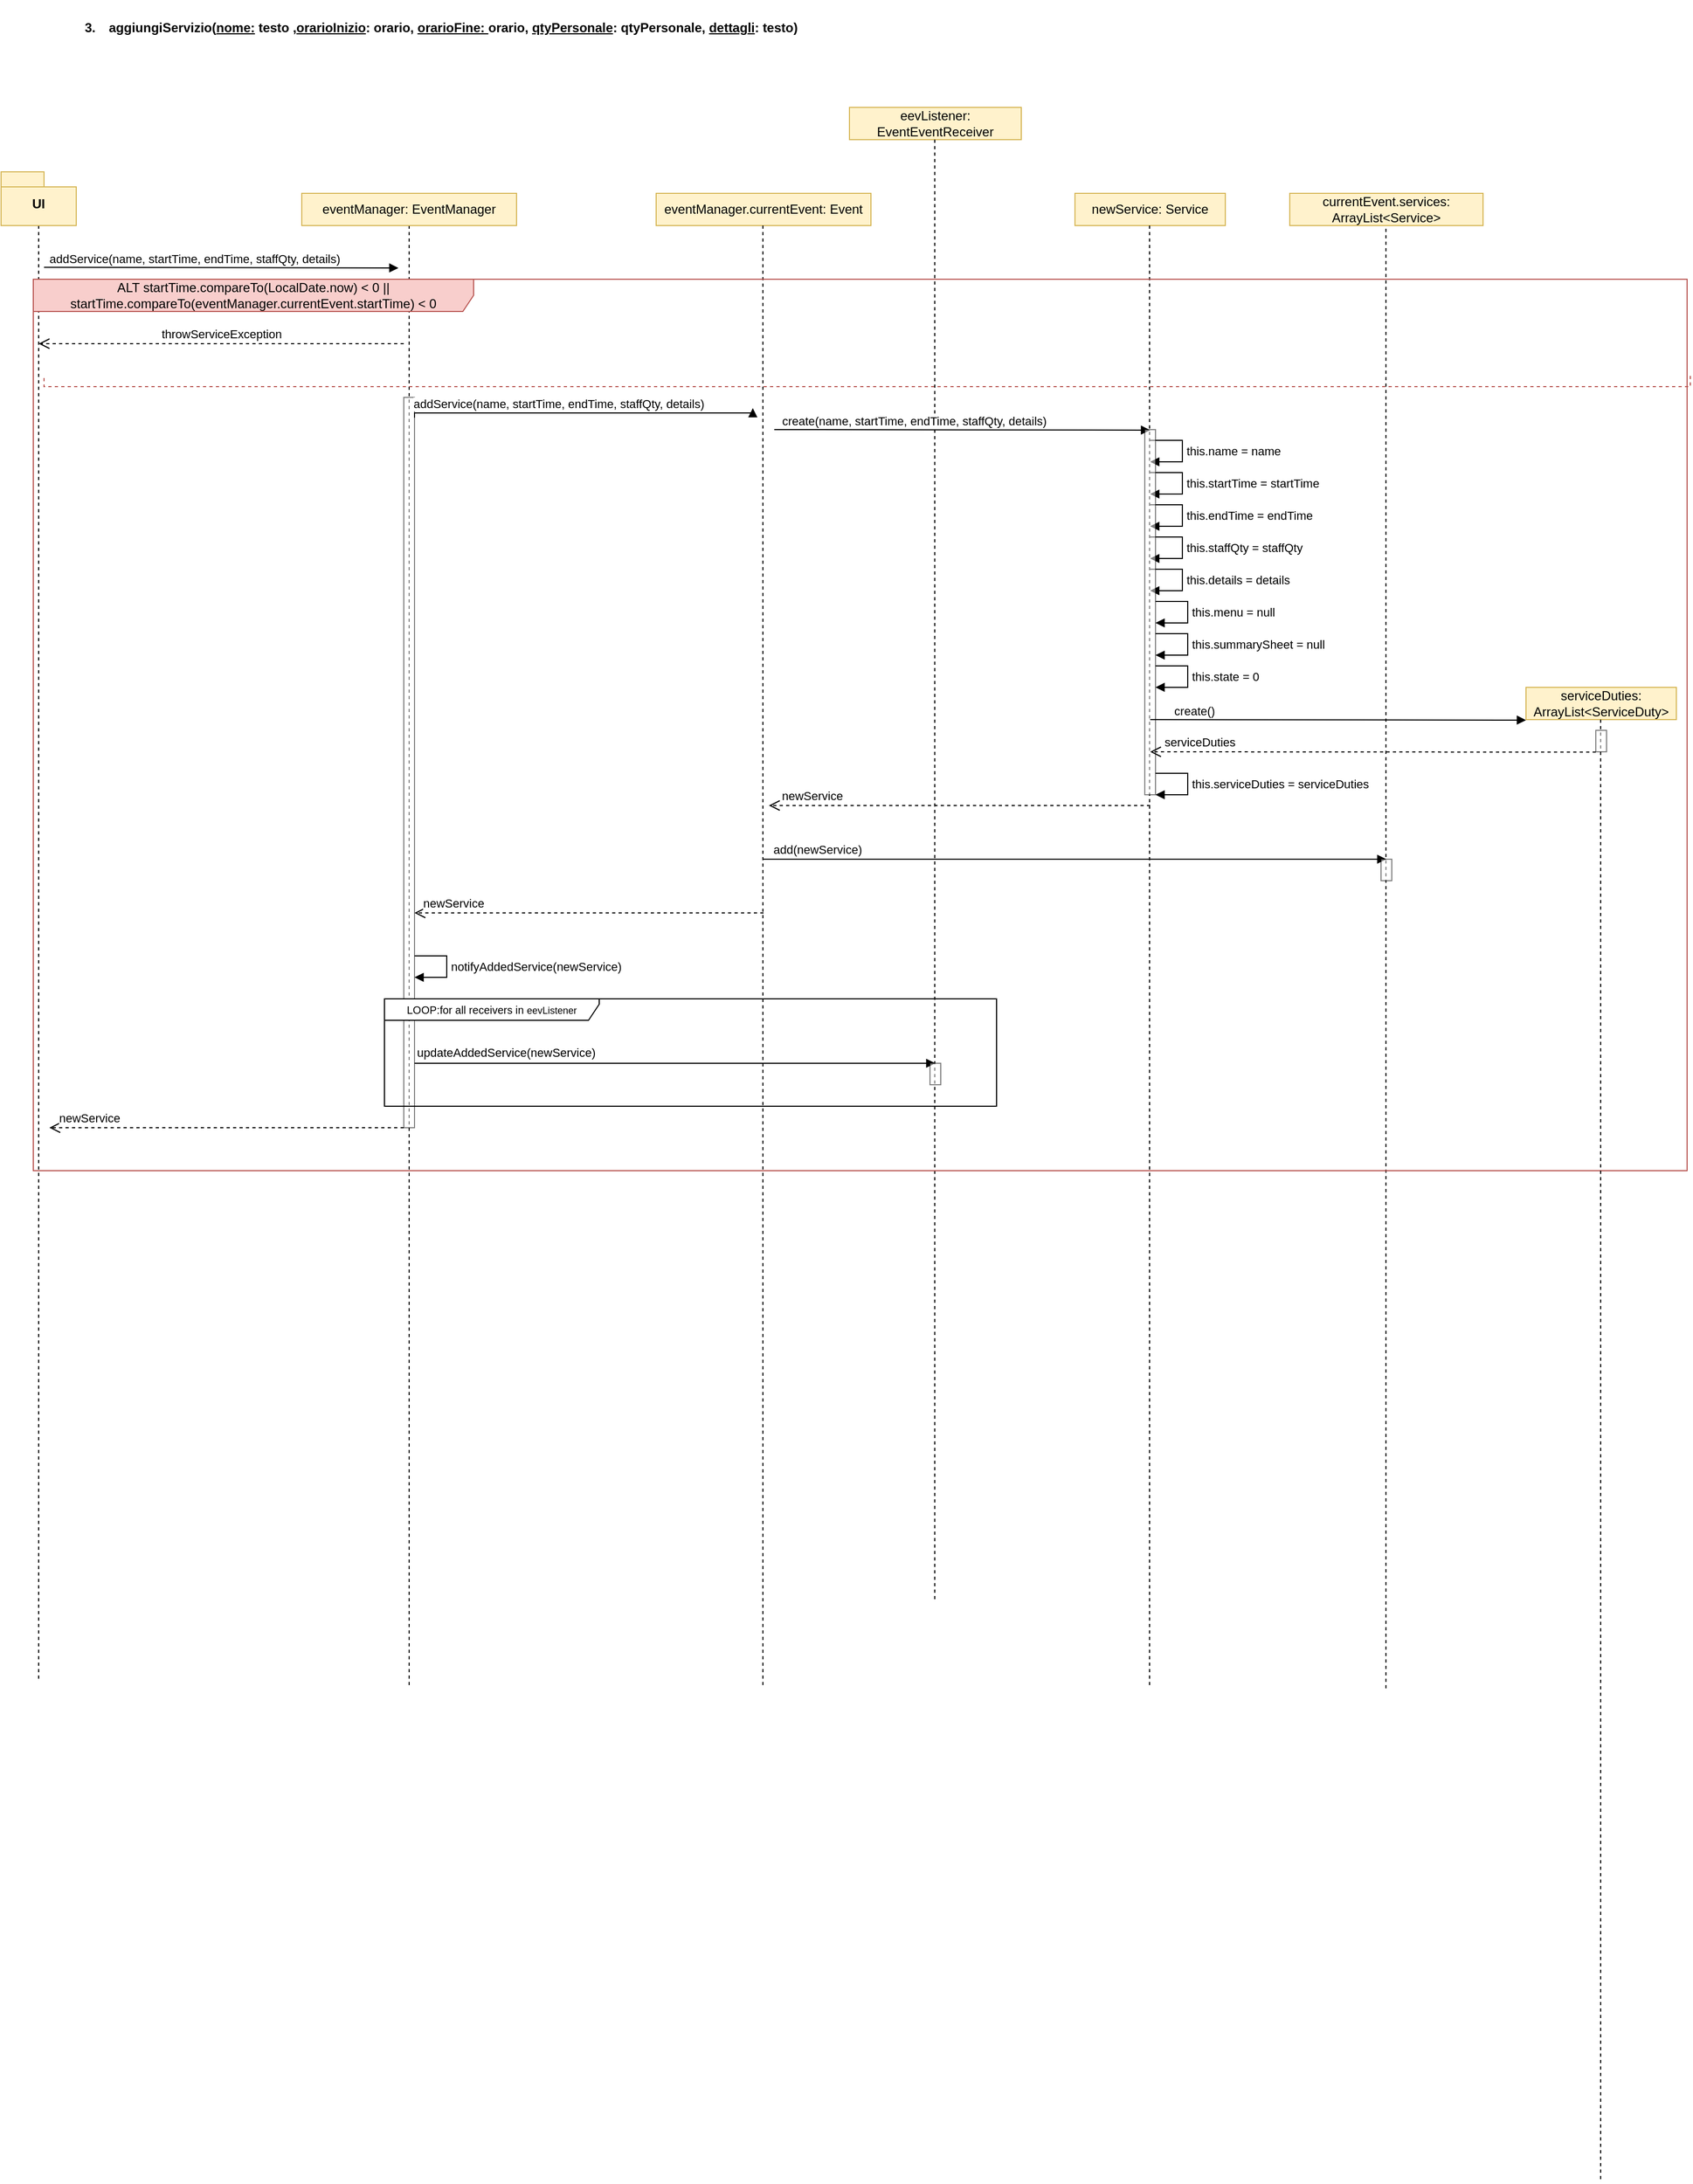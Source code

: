 <mxfile version="21.2.8" type="device">
  <diagram name="Pagina-1" id="L4_dCMqwDuk0K8gRmxJO">
    <mxGraphModel dx="1501" dy="613" grid="1" gridSize="10" guides="1" tooltips="1" connect="1" arrows="1" fold="1" page="1" pageScale="1" pageWidth="827" pageHeight="1169" math="0" shadow="0">
      <root>
        <mxCell id="0" />
        <mxCell id="1" parent="0" />
        <mxCell id="26elExdHqMxmlbkfilKy-1" style="edgeStyle=orthogonalEdgeStyle;rounded=0;orthogonalLoop=1;jettySize=auto;html=1;exitX=0.5;exitY=1;exitDx=0;exitDy=0;endArrow=none;endFill=0;dashed=1;entryX=0.02;entryY=1.003;entryDx=0;entryDy=0;entryPerimeter=0;exitPerimeter=0;" parent="1" source="26elExdHqMxmlbkfilKy-2" edge="1">
          <mxGeometry relative="1" as="geometry">
            <mxPoint x="-65" y="1744" as="targetPoint" />
            <mxPoint x="-65" y="480" as="sourcePoint" />
          </mxGeometry>
        </mxCell>
        <mxCell id="26elExdHqMxmlbkfilKy-2" value="UI" style="shape=folder;fontStyle=1;spacingTop=10;tabWidth=40;tabHeight=14;tabPosition=left;html=1;whiteSpace=wrap;fillColor=#fff2cc;strokeColor=#d6b656;" parent="1" vertex="1">
          <mxGeometry x="-100" y="340" width="70" height="50" as="geometry" />
        </mxCell>
        <mxCell id="26elExdHqMxmlbkfilKy-3" style="edgeStyle=orthogonalEdgeStyle;rounded=0;orthogonalLoop=1;jettySize=auto;html=1;exitX=0.5;exitY=1;exitDx=0;exitDy=0;endArrow=none;endFill=0;dashed=1;entryX=0.15;entryY=1.001;entryDx=0;entryDy=0;entryPerimeter=0;" parent="1" edge="1">
          <mxGeometry relative="1" as="geometry">
            <mxPoint x="280" y="1751" as="targetPoint" />
            <mxPoint x="280" y="390" as="sourcePoint" />
          </mxGeometry>
        </mxCell>
        <mxCell id="26elExdHqMxmlbkfilKy-4" value="eventManager: EventManager" style="html=1;whiteSpace=wrap;fillColor=#fff2cc;strokeColor=#d6b656;" parent="1" vertex="1">
          <mxGeometry x="180" y="360" width="200" height="30" as="geometry" />
        </mxCell>
        <mxCell id="26elExdHqMxmlbkfilKy-6" value="eevListener: EventEventReceiver" style="html=1;whiteSpace=wrap;fillColor=#fff2cc;strokeColor=#d6b656;" parent="1" vertex="1">
          <mxGeometry x="690" y="280" width="160" height="30" as="geometry" />
        </mxCell>
        <mxCell id="26elExdHqMxmlbkfilKy-8" style="edgeStyle=orthogonalEdgeStyle;rounded=0;orthogonalLoop=1;jettySize=auto;html=1;exitX=0.5;exitY=1;exitDx=0;exitDy=0;endArrow=none;endFill=0;dashed=1;entryX=0.15;entryY=1.001;entryDx=0;entryDy=0;entryPerimeter=0;" parent="1" edge="1">
          <mxGeometry relative="1" as="geometry">
            <mxPoint x="769.41" y="1671" as="targetPoint" />
            <mxPoint x="769.41" y="310" as="sourcePoint" />
          </mxGeometry>
        </mxCell>
        <mxCell id="26elExdHqMxmlbkfilKy-11" value="newService: Service" style="html=1;whiteSpace=wrap;fillColor=#fff2cc;strokeColor=#d6b656;" parent="1" vertex="1">
          <mxGeometry x="900" y="360" width="140" height="30" as="geometry" />
        </mxCell>
        <mxCell id="26elExdHqMxmlbkfilKy-12" style="edgeStyle=orthogonalEdgeStyle;rounded=0;orthogonalLoop=1;jettySize=auto;html=1;exitX=0.5;exitY=1;exitDx=0;exitDy=0;endArrow=none;endFill=0;dashed=1;entryX=0.15;entryY=1.001;entryDx=0;entryDy=0;entryPerimeter=0;" parent="1" edge="1">
          <mxGeometry relative="1" as="geometry">
            <mxPoint x="969.44" y="1751" as="targetPoint" />
            <mxPoint x="969.44" y="390" as="sourcePoint" />
          </mxGeometry>
        </mxCell>
        <mxCell id="26elExdHqMxmlbkfilKy-19" value="" style="html=1;verticalAlign=bottom;endArrow=none;dashed=1;endSize=8;edgeStyle=elbowEdgeStyle;elbow=vertical;curved=0;rounded=0;endFill=0;fillColor=#f8cecc;strokeColor=#b85450;" parent="1" edge="1">
          <mxGeometry relative="1" as="geometry">
            <mxPoint x="1473" y="530" as="sourcePoint" />
            <mxPoint x="-60" y="530" as="targetPoint" />
            <Array as="points">
              <mxPoint x="450" y="540" />
            </Array>
          </mxGeometry>
        </mxCell>
        <mxCell id="26elExdHqMxmlbkfilKy-34" value="" style="html=1;points=[];perimeter=orthogonalPerimeter;outlineConnect=0;targetShapes=umlLifeline;portConstraint=eastwest;newEdgeStyle={&quot;edgeStyle&quot;:&quot;elbowEdgeStyle&quot;,&quot;elbow&quot;:&quot;vertical&quot;,&quot;curved&quot;:0,&quot;rounded&quot;:0};shadow=0;imageAspect=1;fillOpacity=50;strokeOpacity=50;" parent="1" vertex="1">
          <mxGeometry x="275" y="550" width="10" height="680" as="geometry" />
        </mxCell>
        <mxCell id="26elExdHqMxmlbkfilKy-37" value="&lt;p style=&quot;text-indent: -18pt;&quot; class=&quot;MsoListParagraph&quot;&gt;&lt;b&gt;&lt;span style=&quot;line-height: 107%;&quot;&gt;&lt;span style=&quot;mso-list:Ignore&quot;&gt;3.&lt;span style=&quot;font-style: normal; font-variant: normal; font-kerning: auto; font-optical-sizing: auto; font-feature-settings: normal; font-variation-settings: normal; font-weight: normal; font-stretch: normal; line-height: normal; font-family: &amp;quot;Times New Roman&amp;quot;;&quot;&gt;&amp;nbsp;&amp;nbsp; &lt;/span&gt;&lt;/span&gt;&lt;/span&gt;&lt;/b&gt;&lt;span style=&quot;mso-spacerun:yes&quot;&gt;&amp;nbsp;&lt;/span&gt;&lt;b&gt;&lt;span style=&quot;&quot;&gt;aggiungiServizio(&lt;u&gt;nome:&lt;/u&gt; testo ,&lt;u&gt;orarioInizio&lt;/u&gt;: orario, &lt;u&gt;orarioFine:&amp;nbsp;&lt;/u&gt;orario, &lt;u&gt;qtyPersonale&lt;/u&gt;: qtyPersonale, &lt;u&gt;dettagli&lt;/u&gt;: testo)&lt;/span&gt;&lt;/b&gt;&lt;/p&gt;" style="text;whiteSpace=wrap;html=1;" parent="1" vertex="1">
          <mxGeometry y="180" width="660" height="50" as="geometry" />
        </mxCell>
        <mxCell id="26elExdHqMxmlbkfilKy-39" value="addService(name, startTime, endTime, staffQty, details)" style="html=1;verticalAlign=bottom;endArrow=block;edgeStyle=elbowEdgeStyle;elbow=vertical;curved=0;rounded=0;" parent="1" edge="1">
          <mxGeometry x="-0.148" width="80" relative="1" as="geometry">
            <mxPoint x="-60" y="428.82" as="sourcePoint" />
            <mxPoint x="270" y="430" as="targetPoint" />
            <mxPoint as="offset" />
          </mxGeometry>
        </mxCell>
        <mxCell id="26elExdHqMxmlbkfilKy-41" value="currentEvent.services: ArrayList&amp;lt;Service&amp;gt;" style="html=1;whiteSpace=wrap;fillColor=#fff2cc;strokeColor=#d6b656;" parent="1" vertex="1">
          <mxGeometry x="1100" y="360" width="180" height="30" as="geometry" />
        </mxCell>
        <mxCell id="26elExdHqMxmlbkfilKy-42" value="eventManager.currentEvent: Event" style="html=1;whiteSpace=wrap;fillColor=#fff2cc;strokeColor=#d6b656;" parent="1" vertex="1">
          <mxGeometry x="510" y="360" width="200" height="30" as="geometry" />
        </mxCell>
        <mxCell id="26elExdHqMxmlbkfilKy-43" style="edgeStyle=orthogonalEdgeStyle;rounded=0;orthogonalLoop=1;jettySize=auto;html=1;exitX=0.5;exitY=1;exitDx=0;exitDy=0;endArrow=none;endFill=0;dashed=1;entryX=0.15;entryY=1.001;entryDx=0;entryDy=0;entryPerimeter=0;" parent="1" edge="1">
          <mxGeometry relative="1" as="geometry">
            <mxPoint x="609.41" y="1751" as="targetPoint" />
            <mxPoint x="609.41" y="390" as="sourcePoint" />
          </mxGeometry>
        </mxCell>
        <mxCell id="26elExdHqMxmlbkfilKy-44" value="addService(name, startTime, endTime, staffQty, details)" style="html=1;verticalAlign=bottom;endArrow=block;edgeStyle=elbowEdgeStyle;elbow=vertical;curved=0;rounded=0;" parent="1" edge="1">
          <mxGeometry x="-0.148" width="80" relative="1" as="geometry">
            <mxPoint x="285" y="568.82" as="sourcePoint" />
            <mxPoint x="600" y="560" as="targetPoint" />
            <mxPoint as="offset" />
          </mxGeometry>
        </mxCell>
        <mxCell id="26elExdHqMxmlbkfilKy-45" value="create(name, startTime, endTime, staffQty, details)" style="html=1;verticalAlign=bottom;endArrow=block;edgeStyle=elbowEdgeStyle;elbow=vertical;curved=0;rounded=0;" parent="1" edge="1">
          <mxGeometry x="-0.256" width="80" relative="1" as="geometry">
            <mxPoint x="620" y="580" as="sourcePoint" />
            <mxPoint x="970" y="581" as="targetPoint" />
            <mxPoint as="offset" />
          </mxGeometry>
        </mxCell>
        <mxCell id="26elExdHqMxmlbkfilKy-47" value="this.name = name" style="html=1;align=left;spacingLeft=2;endArrow=block;rounded=0;edgeStyle=orthogonalEdgeStyle;curved=0;rounded=0;" parent="1" edge="1">
          <mxGeometry relative="1" as="geometry">
            <mxPoint x="970" y="590" as="sourcePoint" />
            <Array as="points">
              <mxPoint x="1000" y="590" />
              <mxPoint x="1000" y="610" />
              <mxPoint x="975" y="610" />
            </Array>
            <mxPoint x="970" y="610" as="targetPoint" />
          </mxGeometry>
        </mxCell>
        <mxCell id="26elExdHqMxmlbkfilKy-48" value="this.startTime = startTime" style="html=1;align=left;spacingLeft=2;endArrow=block;rounded=0;edgeStyle=orthogonalEdgeStyle;curved=0;rounded=0;" parent="1" edge="1">
          <mxGeometry relative="1" as="geometry">
            <mxPoint x="970" y="620" as="sourcePoint" />
            <Array as="points">
              <mxPoint x="1000" y="620" />
              <mxPoint x="1000" y="640" />
              <mxPoint x="975" y="640" />
            </Array>
            <mxPoint x="970" y="640" as="targetPoint" />
          </mxGeometry>
        </mxCell>
        <mxCell id="26elExdHqMxmlbkfilKy-49" value="this.endTime = endTime" style="html=1;align=left;spacingLeft=2;endArrow=block;rounded=0;edgeStyle=orthogonalEdgeStyle;curved=0;rounded=0;" parent="1" edge="1">
          <mxGeometry relative="1" as="geometry">
            <mxPoint x="970" y="650" as="sourcePoint" />
            <Array as="points">
              <mxPoint x="1000" y="650" />
              <mxPoint x="1000" y="670" />
              <mxPoint x="975" y="670" />
            </Array>
            <mxPoint x="970" y="670" as="targetPoint" />
          </mxGeometry>
        </mxCell>
        <mxCell id="26elExdHqMxmlbkfilKy-50" value="this.staffQty = staffQty" style="html=1;align=left;spacingLeft=2;endArrow=block;rounded=0;edgeStyle=orthogonalEdgeStyle;curved=0;rounded=0;" parent="1" edge="1">
          <mxGeometry relative="1" as="geometry">
            <mxPoint x="970" y="680" as="sourcePoint" />
            <Array as="points">
              <mxPoint x="1000" y="680" />
              <mxPoint x="1000" y="700" />
              <mxPoint x="975" y="700" />
            </Array>
            <mxPoint x="970" y="700" as="targetPoint" />
          </mxGeometry>
        </mxCell>
        <mxCell id="26elExdHqMxmlbkfilKy-51" value="this.details = details" style="html=1;align=left;spacingLeft=2;endArrow=block;rounded=0;edgeStyle=orthogonalEdgeStyle;curved=0;rounded=0;" parent="1" edge="1">
          <mxGeometry relative="1" as="geometry">
            <mxPoint x="970" y="710" as="sourcePoint" />
            <Array as="points">
              <mxPoint x="1000" y="710" />
              <mxPoint x="1000" y="730" />
              <mxPoint x="975" y="730" />
            </Array>
            <mxPoint x="970" y="730" as="targetPoint" />
          </mxGeometry>
        </mxCell>
        <mxCell id="26elExdHqMxmlbkfilKy-52" value="newService" style="html=1;verticalAlign=bottom;endArrow=open;dashed=1;endSize=8;edgeStyle=elbowEdgeStyle;elbow=vertical;curved=0;rounded=0;" parent="1" edge="1">
          <mxGeometry x="0.778" relative="1" as="geometry">
            <mxPoint x="970" y="930" as="sourcePoint" />
            <mxPoint x="615" y="930" as="targetPoint" />
            <mxPoint as="offset" />
          </mxGeometry>
        </mxCell>
        <mxCell id="26elExdHqMxmlbkfilKy-53" value="add(newService)" style="html=1;verticalAlign=bottom;endArrow=block;edgeStyle=elbowEdgeStyle;elbow=vertical;curved=0;rounded=0;" parent="1" edge="1">
          <mxGeometry x="-0.828" width="80" relative="1" as="geometry">
            <mxPoint x="610" y="980" as="sourcePoint" />
            <mxPoint x="1190" y="980" as="targetPoint" />
            <mxPoint as="offset" />
          </mxGeometry>
        </mxCell>
        <mxCell id="26elExdHqMxmlbkfilKy-54" style="edgeStyle=orthogonalEdgeStyle;rounded=0;orthogonalLoop=1;jettySize=auto;html=1;exitX=0.5;exitY=1;exitDx=0;exitDy=0;endArrow=none;endFill=0;dashed=1;entryX=0.15;entryY=1.001;entryDx=0;entryDy=0;entryPerimeter=0;" parent="1" edge="1">
          <mxGeometry relative="1" as="geometry">
            <mxPoint x="1189.58" y="1754" as="targetPoint" />
            <mxPoint x="1189.58" y="393" as="sourcePoint" />
          </mxGeometry>
        </mxCell>
        <mxCell id="26elExdHqMxmlbkfilKy-55" value="" style="html=1;points=[];perimeter=orthogonalPerimeter;outlineConnect=0;targetShapes=umlLifeline;portConstraint=eastwest;newEdgeStyle={&quot;edgeStyle&quot;:&quot;elbowEdgeStyle&quot;,&quot;elbow&quot;:&quot;vertical&quot;,&quot;curved&quot;:0,&quot;rounded&quot;:0};shadow=0;imageAspect=1;fillOpacity=50;strokeOpacity=50;" parent="1" vertex="1">
          <mxGeometry x="1185" y="980" width="10" height="20" as="geometry" />
        </mxCell>
        <mxCell id="26elExdHqMxmlbkfilKy-56" value="" style="html=1;points=[];perimeter=orthogonalPerimeter;outlineConnect=0;targetShapes=umlLifeline;portConstraint=eastwest;newEdgeStyle={&quot;edgeStyle&quot;:&quot;elbowEdgeStyle&quot;,&quot;elbow&quot;:&quot;vertical&quot;,&quot;curved&quot;:0,&quot;rounded&quot;:0};shadow=0;imageAspect=1;fillOpacity=50;strokeOpacity=50;" parent="1" vertex="1">
          <mxGeometry x="965" y="580" width="10" height="340" as="geometry" />
        </mxCell>
        <mxCell id="26elExdHqMxmlbkfilKy-57" value="this.menu = null" style="html=1;align=left;spacingLeft=2;endArrow=block;rounded=0;edgeStyle=orthogonalEdgeStyle;curved=0;rounded=0;" parent="1" edge="1">
          <mxGeometry relative="1" as="geometry">
            <mxPoint x="975" y="740" as="sourcePoint" />
            <Array as="points">
              <mxPoint x="1005" y="740" />
              <mxPoint x="1005" y="760" />
              <mxPoint x="980" y="760" />
            </Array>
            <mxPoint x="975" y="760" as="targetPoint" />
          </mxGeometry>
        </mxCell>
        <mxCell id="26elExdHqMxmlbkfilKy-58" value="this.summarySheet = null" style="html=1;align=left;spacingLeft=2;endArrow=block;rounded=0;edgeStyle=orthogonalEdgeStyle;curved=0;rounded=0;" parent="1" edge="1">
          <mxGeometry relative="1" as="geometry">
            <mxPoint x="975" y="770" as="sourcePoint" />
            <Array as="points">
              <mxPoint x="1005" y="770" />
              <mxPoint x="1005" y="790" />
              <mxPoint x="980" y="790" />
            </Array>
            <mxPoint x="975" y="790" as="targetPoint" />
          </mxGeometry>
        </mxCell>
        <mxCell id="26elExdHqMxmlbkfilKy-59" value="newService" style="html=1;verticalAlign=bottom;endArrow=open;dashed=1;endSize=8;edgeStyle=elbowEdgeStyle;elbow=vertical;curved=0;rounded=0;" parent="1" edge="1">
          <mxGeometry x="0.778" relative="1" as="geometry">
            <mxPoint x="610" y="1030" as="sourcePoint" />
            <mxPoint x="285" y="1030" as="targetPoint" />
            <mxPoint as="offset" />
            <Array as="points">
              <mxPoint x="450" y="1030" />
            </Array>
          </mxGeometry>
        </mxCell>
        <mxCell id="26elExdHqMxmlbkfilKy-60" value="notifyAddedService(newService)" style="html=1;align=left;spacingLeft=2;endArrow=block;rounded=0;edgeStyle=orthogonalEdgeStyle;curved=0;rounded=0;" parent="1" edge="1">
          <mxGeometry relative="1" as="geometry">
            <mxPoint x="285" y="1070" as="sourcePoint" />
            <Array as="points">
              <mxPoint x="315" y="1070" />
              <mxPoint x="315" y="1090" />
              <mxPoint x="290" y="1090" />
            </Array>
            <mxPoint x="285" y="1090" as="targetPoint" />
          </mxGeometry>
        </mxCell>
        <mxCell id="26elExdHqMxmlbkfilKy-61" value="&lt;font style=&quot;font-size: 10px;&quot;&gt;LOOP:for all receivers in&amp;nbsp;&lt;/font&gt;&lt;font style=&quot;font-size: 9px;&quot;&gt;eevListener&lt;/font&gt;" style="shape=umlFrame;whiteSpace=wrap;html=1;pointerEvents=0;width=200;height=20;" parent="1" vertex="1">
          <mxGeometry x="257" y="1110" width="570" height="100" as="geometry" />
        </mxCell>
        <mxCell id="26elExdHqMxmlbkfilKy-62" value="updateAddedService(newService)" style="html=1;verticalAlign=bottom;endArrow=block;edgeStyle=elbowEdgeStyle;elbow=vertical;curved=0;rounded=0;align=center;" parent="1" edge="1">
          <mxGeometry x="-0.648" y="1" width="80" relative="1" as="geometry">
            <mxPoint x="285" y="1170.06" as="sourcePoint" />
            <mxPoint x="770" y="1170" as="targetPoint" />
            <mxPoint as="offset" />
          </mxGeometry>
        </mxCell>
        <mxCell id="26elExdHqMxmlbkfilKy-63" value="" style="html=1;points=[];perimeter=orthogonalPerimeter;outlineConnect=0;targetShapes=umlLifeline;portConstraint=eastwest;newEdgeStyle={&quot;edgeStyle&quot;:&quot;elbowEdgeStyle&quot;,&quot;elbow&quot;:&quot;vertical&quot;,&quot;curved&quot;:0,&quot;rounded&quot;:0};shadow=0;imageAspect=1;fillOpacity=50;strokeOpacity=50;" parent="1" vertex="1">
          <mxGeometry x="765" y="1170" width="10" height="20" as="geometry" />
        </mxCell>
        <mxCell id="26elExdHqMxmlbkfilKy-64" value="newService" style="html=1;verticalAlign=bottom;endArrow=open;dashed=1;endSize=8;edgeStyle=elbowEdgeStyle;elbow=vertical;curved=0;rounded=0;" parent="1" edge="1">
          <mxGeometry x="0.778" relative="1" as="geometry">
            <mxPoint x="275" y="1230" as="sourcePoint" />
            <mxPoint x="-55" y="1230" as="targetPoint" />
            <mxPoint as="offset" />
            <Array as="points">
              <mxPoint x="110" y="1230" />
            </Array>
          </mxGeometry>
        </mxCell>
        <mxCell id="26elExdHqMxmlbkfilKy-65" value="ALT startTime.compareTo(LocalDate.now) &amp;lt; 0 || startTime.compareTo(eventManager.currentEvent.startTime) &amp;lt; 0" style="shape=umlFrame;whiteSpace=wrap;html=1;pointerEvents=0;fillColor=#f8cecc;strokeColor=#b85450;width=410;height=30;" parent="1" vertex="1">
          <mxGeometry x="-70" y="440" width="1540" height="830" as="geometry" />
        </mxCell>
        <mxCell id="26elExdHqMxmlbkfilKy-66" value="throwServiceException" style="html=1;verticalAlign=bottom;endArrow=open;dashed=1;endSize=8;edgeStyle=elbowEdgeStyle;elbow=vertical;curved=0;rounded=0;" parent="1" edge="1">
          <mxGeometry relative="1" as="geometry">
            <mxPoint x="275" y="500" as="sourcePoint" />
            <mxPoint x="-65" y="500" as="targetPoint" />
          </mxGeometry>
        </mxCell>
        <mxCell id="26elExdHqMxmlbkfilKy-67" value="this.state = 0" style="html=1;align=left;spacingLeft=2;endArrow=block;rounded=0;edgeStyle=orthogonalEdgeStyle;curved=0;rounded=0;" parent="1" edge="1">
          <mxGeometry relative="1" as="geometry">
            <mxPoint x="975" y="799.95" as="sourcePoint" />
            <Array as="points">
              <mxPoint x="1005" y="799.95" />
              <mxPoint x="1005" y="819.95" />
              <mxPoint x="980" y="819.95" />
            </Array>
            <mxPoint x="975" y="819.95" as="targetPoint" />
          </mxGeometry>
        </mxCell>
        <mxCell id="26elExdHqMxmlbkfilKy-68" value="create()" style="html=1;verticalAlign=bottom;endArrow=block;edgeStyle=elbowEdgeStyle;elbow=vertical;curved=0;rounded=0;" parent="1" edge="1">
          <mxGeometry x="-0.766" width="80" relative="1" as="geometry">
            <mxPoint x="970" y="850" as="sourcePoint" />
            <mxPoint x="1320" y="851" as="targetPoint" />
            <mxPoint as="offset" />
          </mxGeometry>
        </mxCell>
        <mxCell id="26elExdHqMxmlbkfilKy-69" value="serviceDuties: ArrayList&amp;lt;ServiceDuty&amp;gt;" style="html=1;whiteSpace=wrap;fillColor=#fff2cc;strokeColor=#d6b656;" parent="1" vertex="1">
          <mxGeometry x="1320" y="820" width="140" height="30" as="geometry" />
        </mxCell>
        <mxCell id="26elExdHqMxmlbkfilKy-70" style="edgeStyle=orthogonalEdgeStyle;rounded=0;orthogonalLoop=1;jettySize=auto;html=1;exitX=0.5;exitY=1;exitDx=0;exitDy=0;endArrow=none;endFill=0;dashed=1;entryX=0.15;entryY=1.001;entryDx=0;entryDy=0;entryPerimeter=0;" parent="1" edge="1">
          <mxGeometry relative="1" as="geometry">
            <mxPoint x="1389.5" y="2211" as="targetPoint" />
            <mxPoint x="1389.5" y="850" as="sourcePoint" />
          </mxGeometry>
        </mxCell>
        <mxCell id="26elExdHqMxmlbkfilKy-71" value="" style="html=1;points=[];perimeter=orthogonalPerimeter;outlineConnect=0;targetShapes=umlLifeline;portConstraint=eastwest;newEdgeStyle={&quot;edgeStyle&quot;:&quot;elbowEdgeStyle&quot;,&quot;elbow&quot;:&quot;vertical&quot;,&quot;curved&quot;:0,&quot;rounded&quot;:0};shadow=0;imageAspect=1;fillOpacity=50;strokeOpacity=50;" parent="1" vertex="1">
          <mxGeometry x="1385" y="860" width="10" height="20" as="geometry" />
        </mxCell>
        <mxCell id="26elExdHqMxmlbkfilKy-72" value="serviceDuties" style="html=1;verticalAlign=bottom;endArrow=open;dashed=1;endSize=8;edgeStyle=elbowEdgeStyle;elbow=vertical;curved=0;rounded=0;" parent="1" edge="1">
          <mxGeometry x="0.778" relative="1" as="geometry">
            <mxPoint x="1385" y="880.29" as="sourcePoint" />
            <mxPoint x="970" y="880" as="targetPoint" />
            <mxPoint as="offset" />
          </mxGeometry>
        </mxCell>
        <mxCell id="26elExdHqMxmlbkfilKy-73" value="this.serviceDuties = serviceDuties&amp;nbsp;" style="html=1;align=left;spacingLeft=2;endArrow=block;rounded=0;edgeStyle=orthogonalEdgeStyle;curved=0;rounded=0;" parent="1" edge="1">
          <mxGeometry relative="1" as="geometry">
            <mxPoint x="975" y="900" as="sourcePoint" />
            <Array as="points">
              <mxPoint x="1005" y="900.05" />
              <mxPoint x="1005" y="920.05" />
            </Array>
            <mxPoint x="975" y="920" as="targetPoint" />
          </mxGeometry>
        </mxCell>
      </root>
    </mxGraphModel>
  </diagram>
</mxfile>
